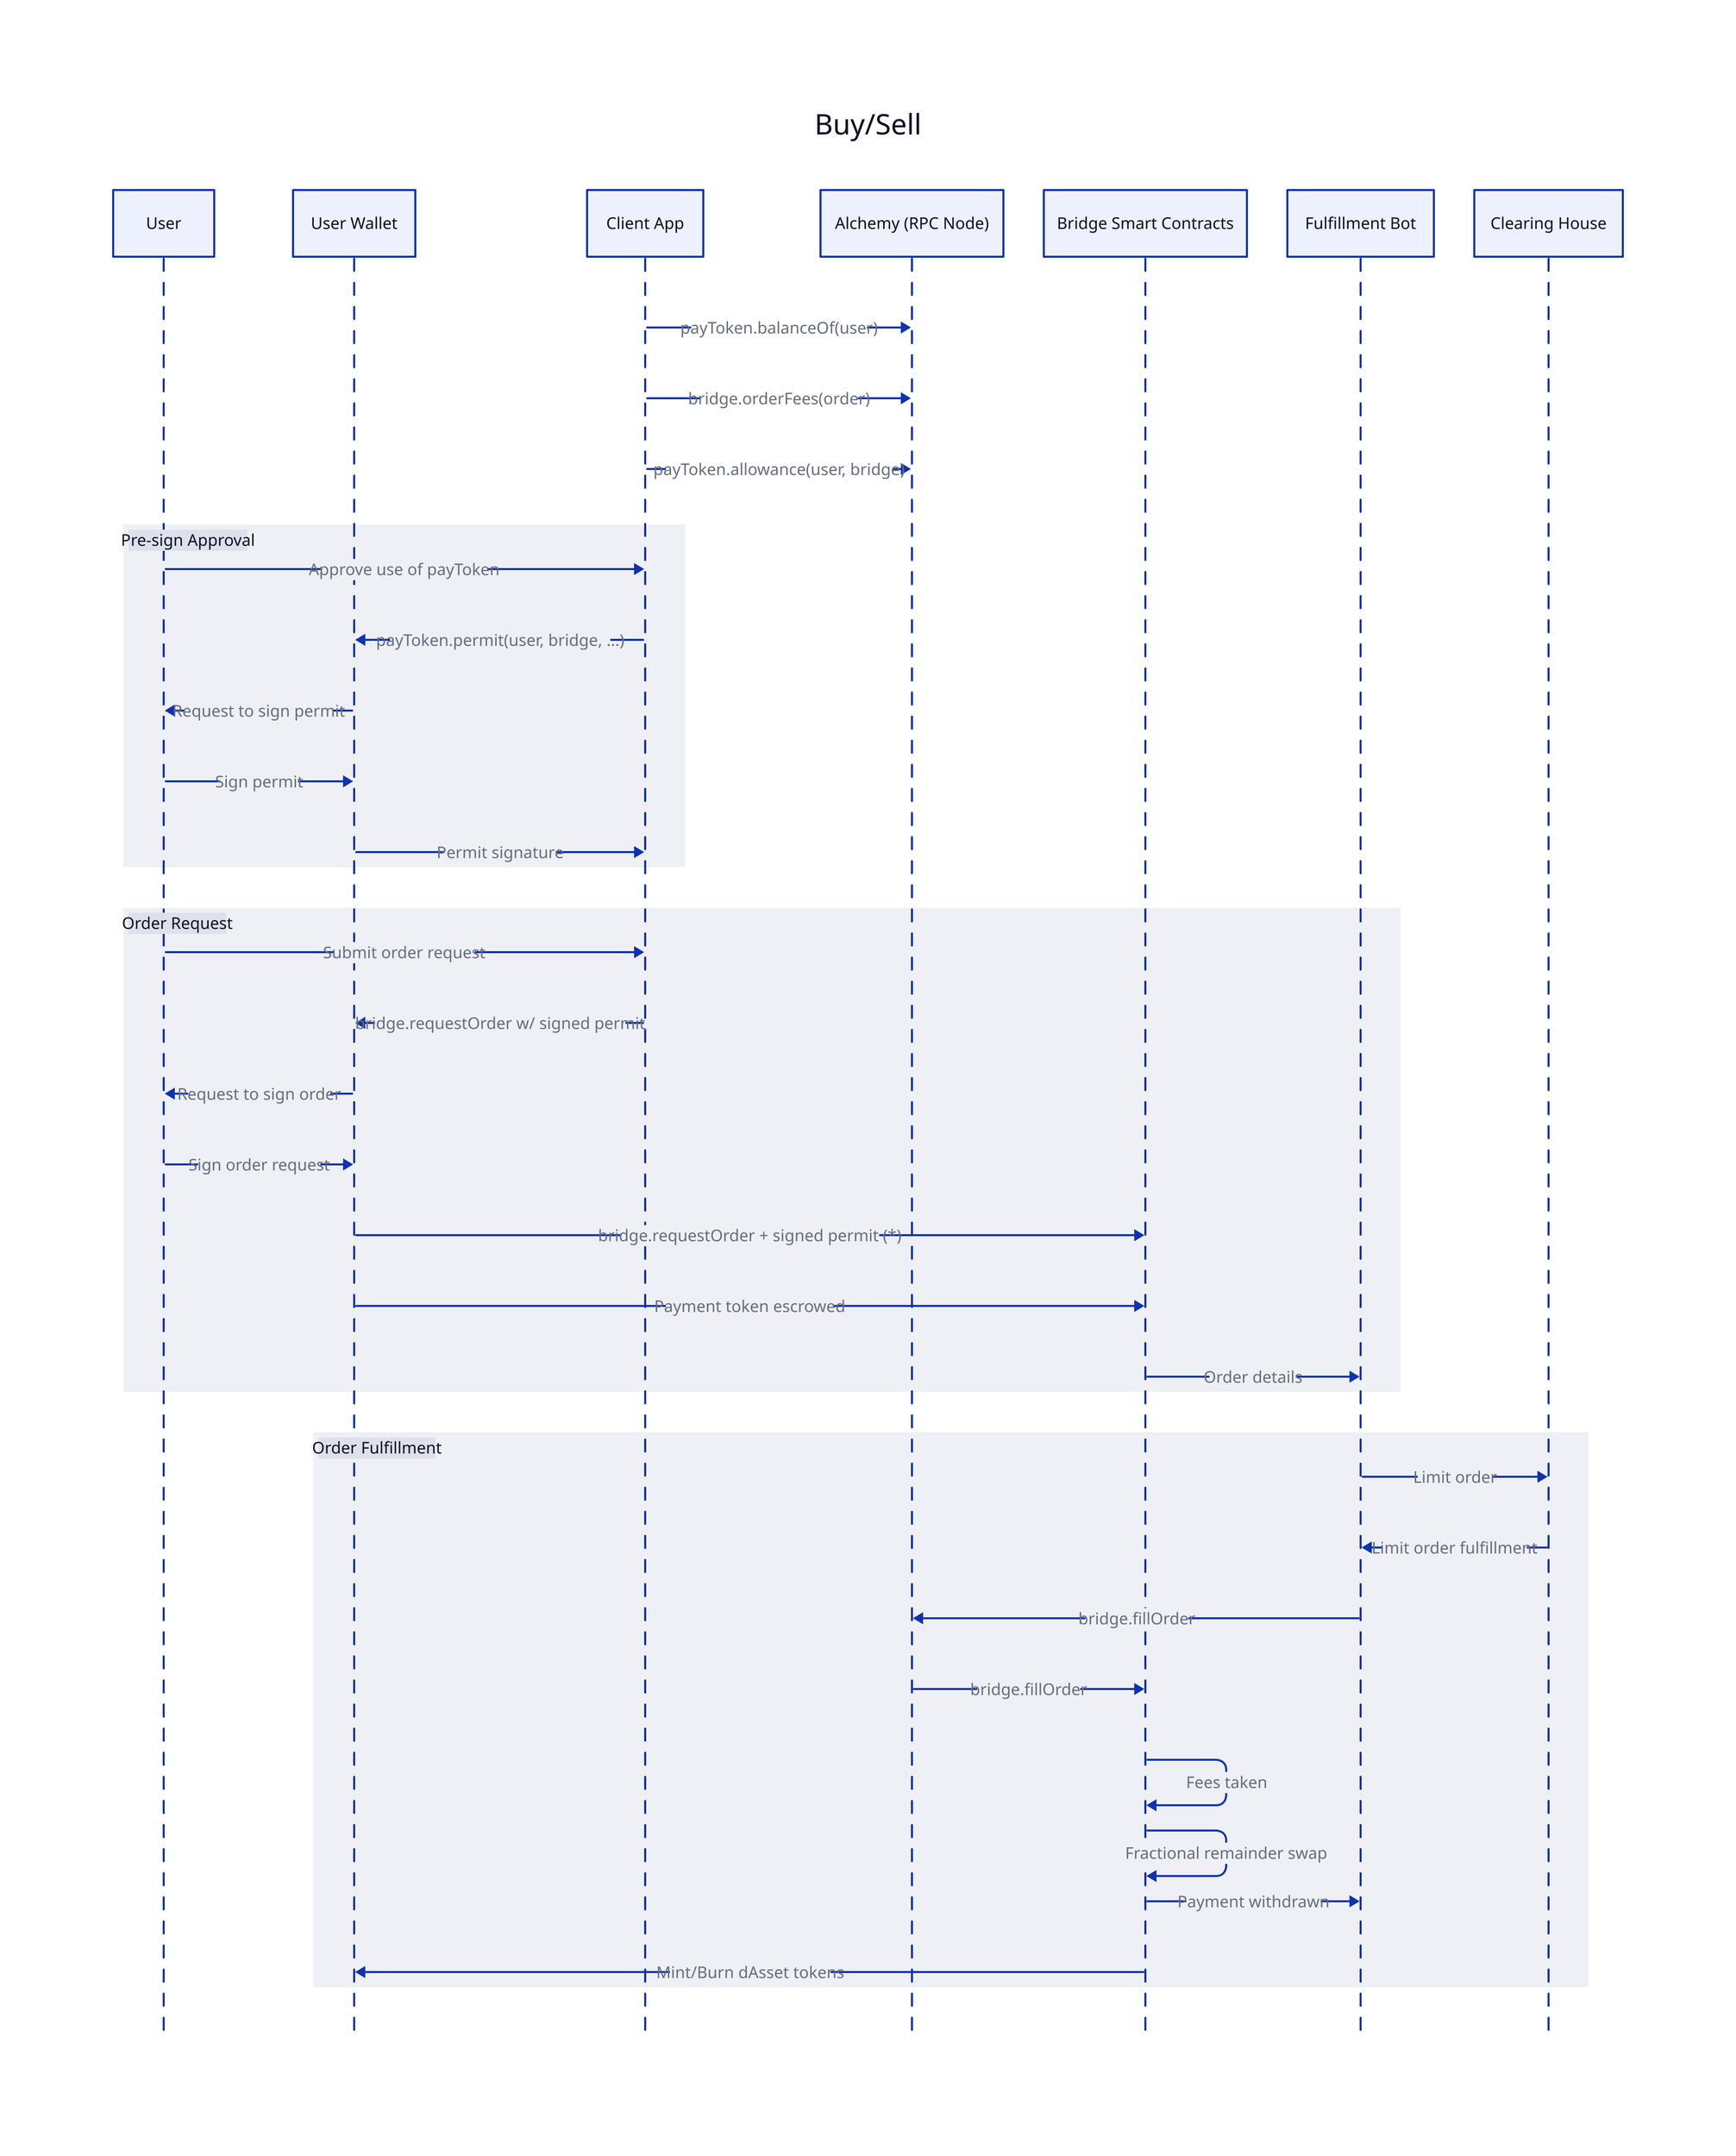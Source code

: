 Buy/Sell: {
  shape: sequence_diagram

  user: User
  wallet: User Wallet
  app: Client App
  rpc: Alchemy (RPC Node)
  contracts: Bridge Smart Contracts
  bot: Fulfillment Bot
  clearing: Clearing House

  app -> rpc: payToken.balanceOf(user)
  app -> rpc: bridge.orderFees(order)
  app -> rpc: payToken.allowance(user, bridge)
  Pre-sign Approval: {
    user -> app: Approve use of payToken
    app -> wallet: payToken.permit(user, bridge, ...)
    wallet -> user: Request to sign permit
    user -> wallet: Sign permit
    wallet -> app: Permit signature
  }
  Order Request: {
    user -> app: Submit order request
    app -> wallet: bridge.requestOrder w/ signed permit
    wallet -> user: Request to sign order
    user -> wallet: Sign order request
    wallet -> contracts: bridge.requestOrder + signed permit (*)
    wallet -> contracts: Payment token escrowed
    contracts -> bot: Order details
  }
  Order Fulfillment: {
    bot -> clearing: Limit order
    clearing -> bot: Limit order fulfillment
    bot -> rpc: bridge.fillOrder
    rpc -> contracts: bridge.fillOrder
    contracts -> contracts: Fees taken
    contracts -> contracts: Fractional remainder swap
    contracts -> bot: Payment withdrawn
    contracts -> wallet: Mint/Burn dAsset tokens
  }
}
